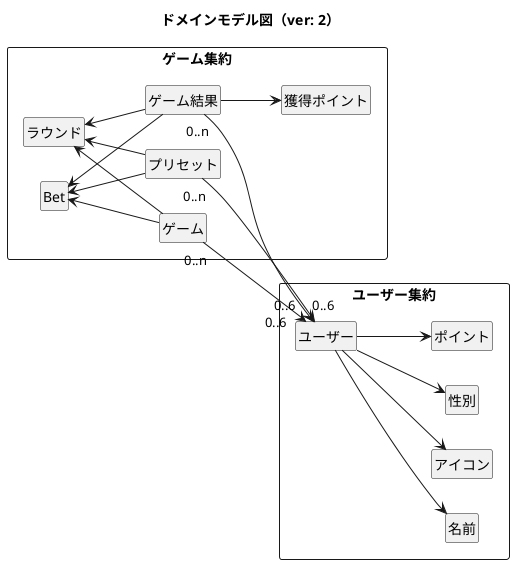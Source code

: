 @startuml ドメインモデル図
left to right direction
title ドメインモデル図（ver: 2）

hide circle
hide methods
hide members

rectangle ユーザー集約 {
  ユーザー --> 名前
  ユーザー --> アイコン
  ユーザー --> 性別
  ユーザー --> ポイント
}

rectangle ゲーム集約 {
  ゲーム "0..n" --> "0..6" ユーザー
  ゲーム -up-> Bet
  ゲーム -up-> ラウンド

  ゲーム結果 "0..n" --> "0..6" ユーザー
  ゲーム結果 -up-> Bet
  ゲーム結果 -up-> ラウンド
  ゲーム結果 --> 獲得ポイント

  プリセット "0..n" --> "0..6" ユーザー
  プリセット -up-> Bet
  プリセット -up-> ラウンド
}

@enduml
